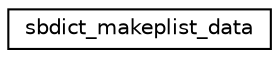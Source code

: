 digraph "Graphical Class Hierarchy"
{
 // LATEX_PDF_SIZE
  edge [fontname="Helvetica",fontsize="10",labelfontname="Helvetica",labelfontsize="10"];
  node [fontname="Helvetica",fontsize="10",shape=record];
  rankdir="LR";
  Node0 [label="sbdict_makeplist_data",height=0.2,width=0.4,color="black", fillcolor="white", style="filled",URL="$structsbdict__makeplist__data.html",tooltip=" "];
}
